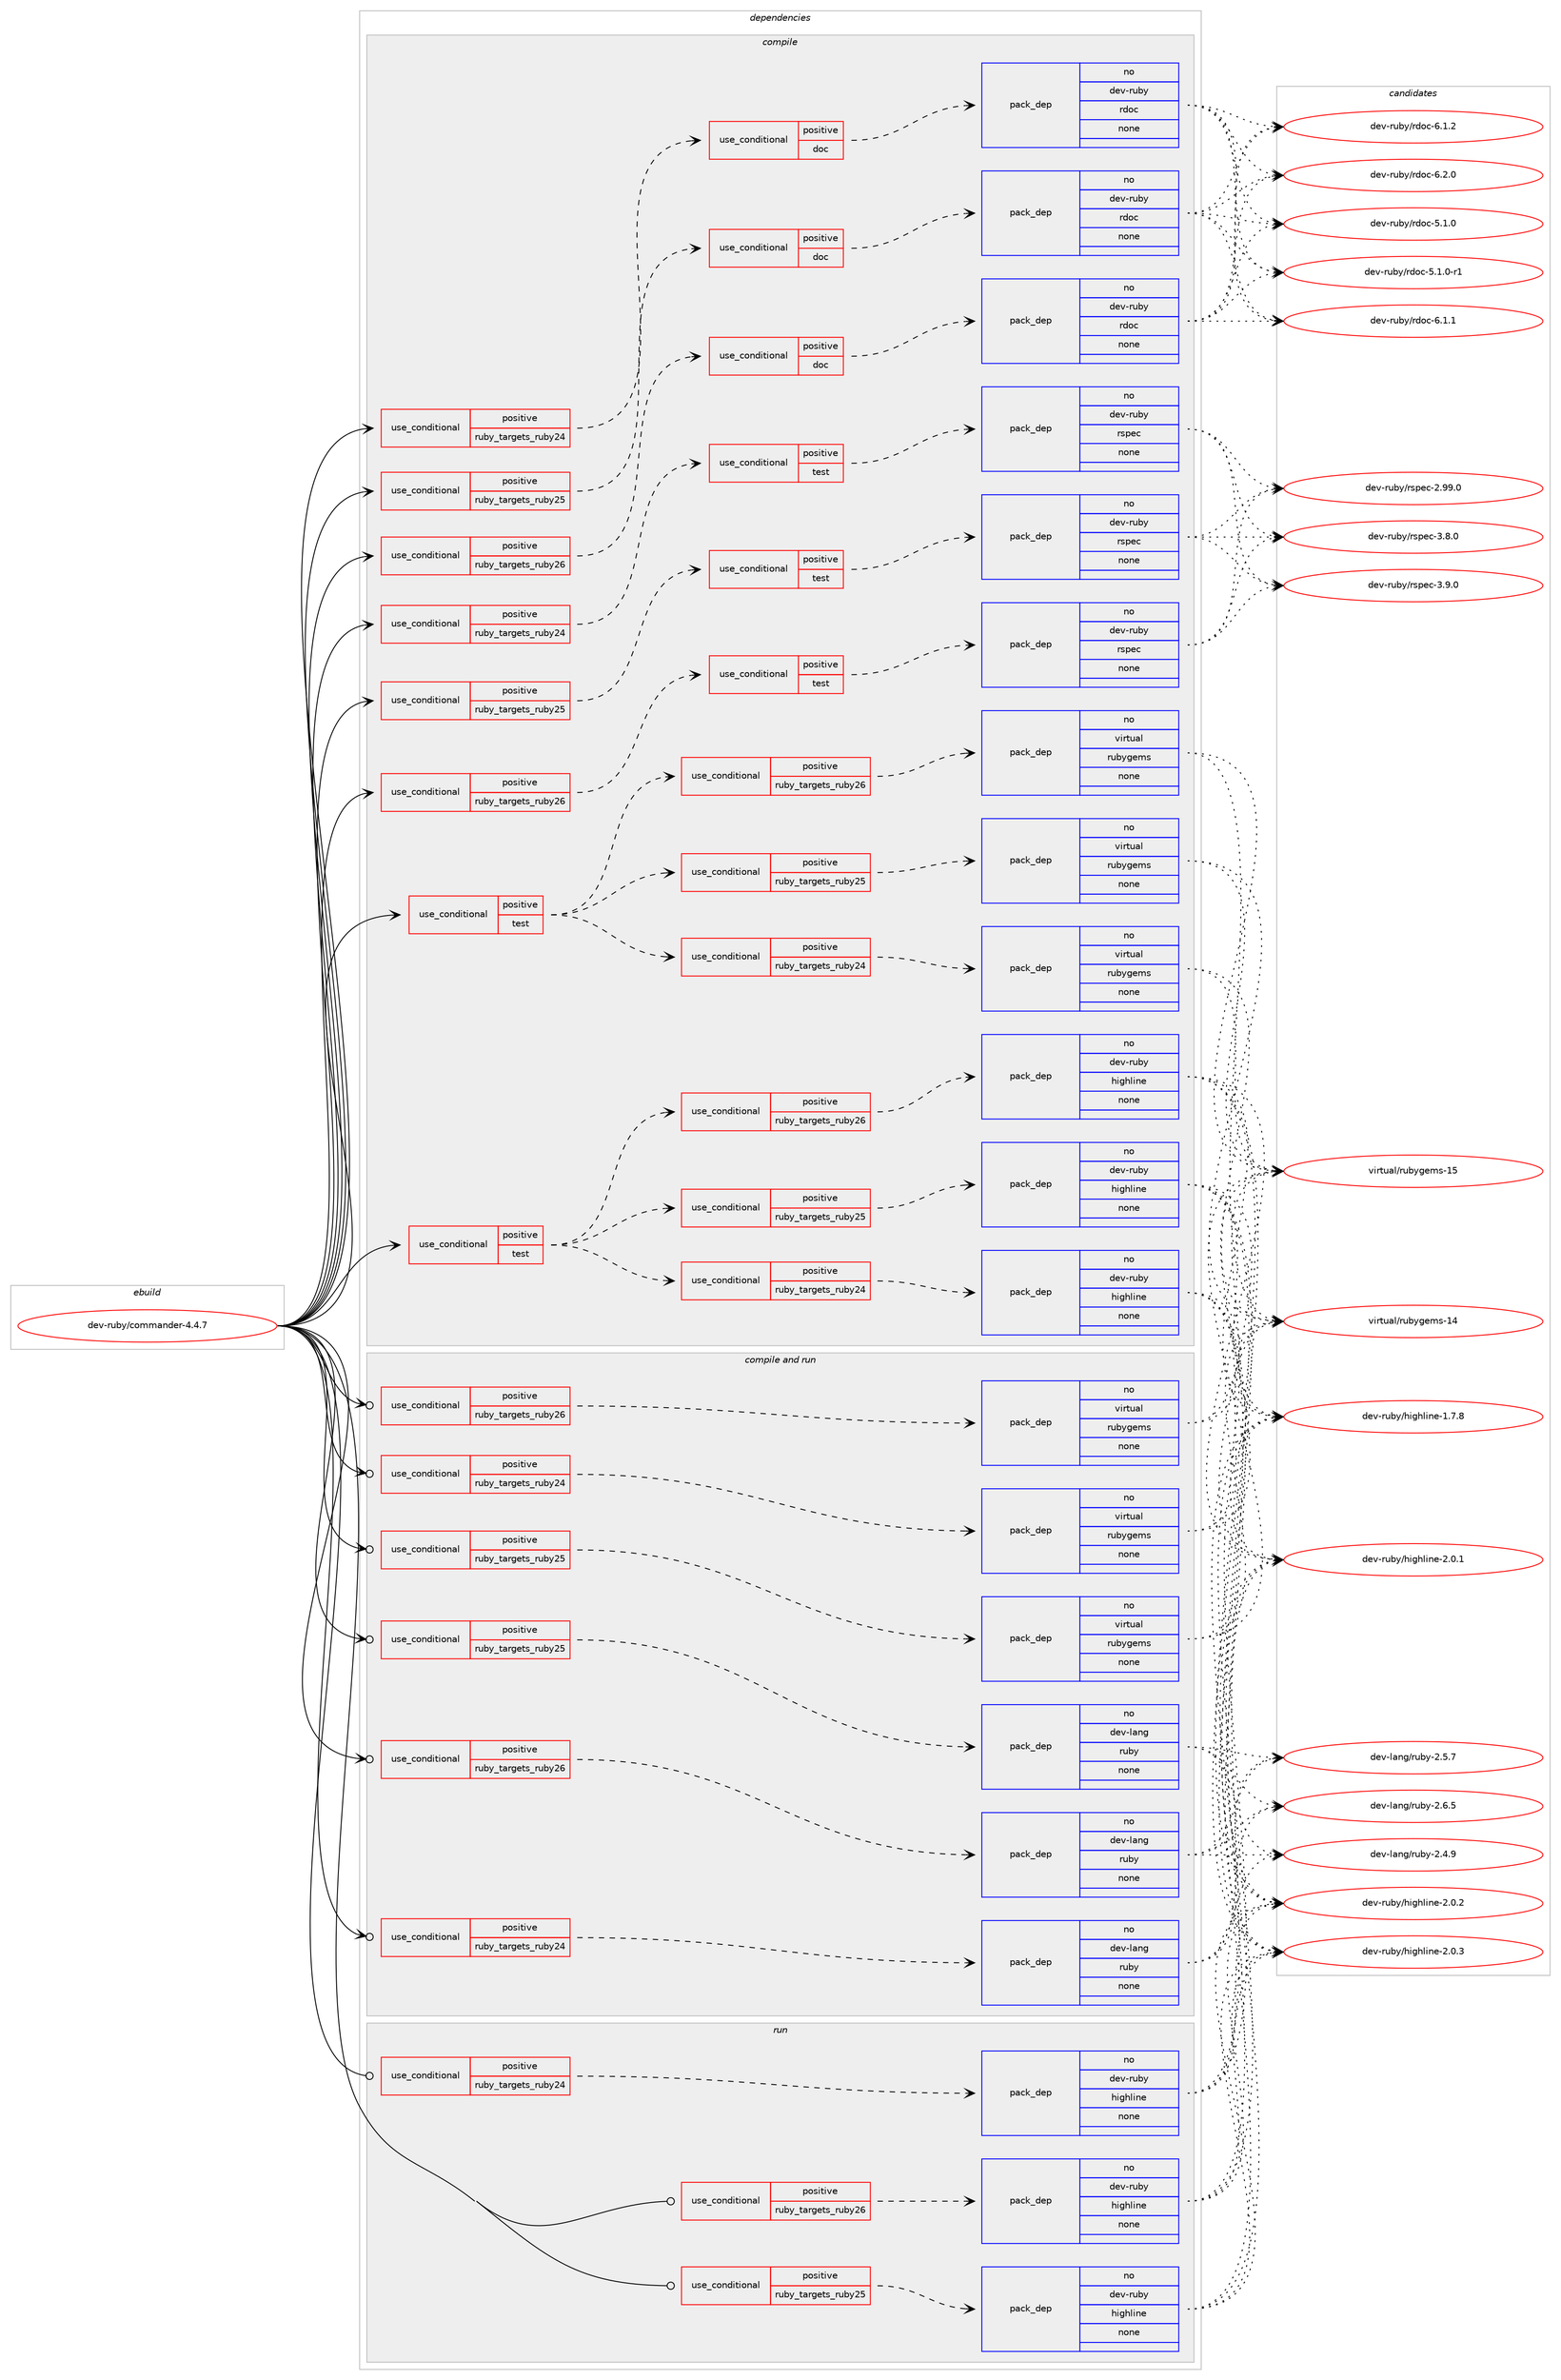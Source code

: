 digraph prolog {

# *************
# Graph options
# *************

newrank=true;
concentrate=true;
compound=true;
graph [rankdir=LR,fontname=Helvetica,fontsize=10,ranksep=1.5];#, ranksep=2.5, nodesep=0.2];
edge  [arrowhead=vee];
node  [fontname=Helvetica,fontsize=10];

# **********
# The ebuild
# **********

subgraph cluster_leftcol {
color=gray;
rank=same;
label=<<i>ebuild</i>>;
id [label="dev-ruby/commander-4.4.7", color=red, width=4, href="../dev-ruby/commander-4.4.7.svg"];
}

# ****************
# The dependencies
# ****************

subgraph cluster_midcol {
color=gray;
label=<<i>dependencies</i>>;
subgraph cluster_compile {
fillcolor="#eeeeee";
style=filled;
label=<<i>compile</i>>;
subgraph cond160617 {
dependency681993 [label=<<TABLE BORDER="0" CELLBORDER="1" CELLSPACING="0" CELLPADDING="4"><TR><TD ROWSPAN="3" CELLPADDING="10">use_conditional</TD></TR><TR><TD>positive</TD></TR><TR><TD>ruby_targets_ruby24</TD></TR></TABLE>>, shape=none, color=red];
subgraph cond160618 {
dependency681994 [label=<<TABLE BORDER="0" CELLBORDER="1" CELLSPACING="0" CELLPADDING="4"><TR><TD ROWSPAN="3" CELLPADDING="10">use_conditional</TD></TR><TR><TD>positive</TD></TR><TR><TD>doc</TD></TR></TABLE>>, shape=none, color=red];
subgraph pack509410 {
dependency681995 [label=<<TABLE BORDER="0" CELLBORDER="1" CELLSPACING="0" CELLPADDING="4" WIDTH="220"><TR><TD ROWSPAN="6" CELLPADDING="30">pack_dep</TD></TR><TR><TD WIDTH="110">no</TD></TR><TR><TD>dev-ruby</TD></TR><TR><TD>rdoc</TD></TR><TR><TD>none</TD></TR><TR><TD></TD></TR></TABLE>>, shape=none, color=blue];
}
dependency681994:e -> dependency681995:w [weight=20,style="dashed",arrowhead="vee"];
}
dependency681993:e -> dependency681994:w [weight=20,style="dashed",arrowhead="vee"];
}
id:e -> dependency681993:w [weight=20,style="solid",arrowhead="vee"];
subgraph cond160619 {
dependency681996 [label=<<TABLE BORDER="0" CELLBORDER="1" CELLSPACING="0" CELLPADDING="4"><TR><TD ROWSPAN="3" CELLPADDING="10">use_conditional</TD></TR><TR><TD>positive</TD></TR><TR><TD>ruby_targets_ruby24</TD></TR></TABLE>>, shape=none, color=red];
subgraph cond160620 {
dependency681997 [label=<<TABLE BORDER="0" CELLBORDER="1" CELLSPACING="0" CELLPADDING="4"><TR><TD ROWSPAN="3" CELLPADDING="10">use_conditional</TD></TR><TR><TD>positive</TD></TR><TR><TD>test</TD></TR></TABLE>>, shape=none, color=red];
subgraph pack509411 {
dependency681998 [label=<<TABLE BORDER="0" CELLBORDER="1" CELLSPACING="0" CELLPADDING="4" WIDTH="220"><TR><TD ROWSPAN="6" CELLPADDING="30">pack_dep</TD></TR><TR><TD WIDTH="110">no</TD></TR><TR><TD>dev-ruby</TD></TR><TR><TD>rspec</TD></TR><TR><TD>none</TD></TR><TR><TD></TD></TR></TABLE>>, shape=none, color=blue];
}
dependency681997:e -> dependency681998:w [weight=20,style="dashed",arrowhead="vee"];
}
dependency681996:e -> dependency681997:w [weight=20,style="dashed",arrowhead="vee"];
}
id:e -> dependency681996:w [weight=20,style="solid",arrowhead="vee"];
subgraph cond160621 {
dependency681999 [label=<<TABLE BORDER="0" CELLBORDER="1" CELLSPACING="0" CELLPADDING="4"><TR><TD ROWSPAN="3" CELLPADDING="10">use_conditional</TD></TR><TR><TD>positive</TD></TR><TR><TD>ruby_targets_ruby25</TD></TR></TABLE>>, shape=none, color=red];
subgraph cond160622 {
dependency682000 [label=<<TABLE BORDER="0" CELLBORDER="1" CELLSPACING="0" CELLPADDING="4"><TR><TD ROWSPAN="3" CELLPADDING="10">use_conditional</TD></TR><TR><TD>positive</TD></TR><TR><TD>doc</TD></TR></TABLE>>, shape=none, color=red];
subgraph pack509412 {
dependency682001 [label=<<TABLE BORDER="0" CELLBORDER="1" CELLSPACING="0" CELLPADDING="4" WIDTH="220"><TR><TD ROWSPAN="6" CELLPADDING="30">pack_dep</TD></TR><TR><TD WIDTH="110">no</TD></TR><TR><TD>dev-ruby</TD></TR><TR><TD>rdoc</TD></TR><TR><TD>none</TD></TR><TR><TD></TD></TR></TABLE>>, shape=none, color=blue];
}
dependency682000:e -> dependency682001:w [weight=20,style="dashed",arrowhead="vee"];
}
dependency681999:e -> dependency682000:w [weight=20,style="dashed",arrowhead="vee"];
}
id:e -> dependency681999:w [weight=20,style="solid",arrowhead="vee"];
subgraph cond160623 {
dependency682002 [label=<<TABLE BORDER="0" CELLBORDER="1" CELLSPACING="0" CELLPADDING="4"><TR><TD ROWSPAN="3" CELLPADDING="10">use_conditional</TD></TR><TR><TD>positive</TD></TR><TR><TD>ruby_targets_ruby25</TD></TR></TABLE>>, shape=none, color=red];
subgraph cond160624 {
dependency682003 [label=<<TABLE BORDER="0" CELLBORDER="1" CELLSPACING="0" CELLPADDING="4"><TR><TD ROWSPAN="3" CELLPADDING="10">use_conditional</TD></TR><TR><TD>positive</TD></TR><TR><TD>test</TD></TR></TABLE>>, shape=none, color=red];
subgraph pack509413 {
dependency682004 [label=<<TABLE BORDER="0" CELLBORDER="1" CELLSPACING="0" CELLPADDING="4" WIDTH="220"><TR><TD ROWSPAN="6" CELLPADDING="30">pack_dep</TD></TR><TR><TD WIDTH="110">no</TD></TR><TR><TD>dev-ruby</TD></TR><TR><TD>rspec</TD></TR><TR><TD>none</TD></TR><TR><TD></TD></TR></TABLE>>, shape=none, color=blue];
}
dependency682003:e -> dependency682004:w [weight=20,style="dashed",arrowhead="vee"];
}
dependency682002:e -> dependency682003:w [weight=20,style="dashed",arrowhead="vee"];
}
id:e -> dependency682002:w [weight=20,style="solid",arrowhead="vee"];
subgraph cond160625 {
dependency682005 [label=<<TABLE BORDER="0" CELLBORDER="1" CELLSPACING="0" CELLPADDING="4"><TR><TD ROWSPAN="3" CELLPADDING="10">use_conditional</TD></TR><TR><TD>positive</TD></TR><TR><TD>ruby_targets_ruby26</TD></TR></TABLE>>, shape=none, color=red];
subgraph cond160626 {
dependency682006 [label=<<TABLE BORDER="0" CELLBORDER="1" CELLSPACING="0" CELLPADDING="4"><TR><TD ROWSPAN="3" CELLPADDING="10">use_conditional</TD></TR><TR><TD>positive</TD></TR><TR><TD>doc</TD></TR></TABLE>>, shape=none, color=red];
subgraph pack509414 {
dependency682007 [label=<<TABLE BORDER="0" CELLBORDER="1" CELLSPACING="0" CELLPADDING="4" WIDTH="220"><TR><TD ROWSPAN="6" CELLPADDING="30">pack_dep</TD></TR><TR><TD WIDTH="110">no</TD></TR><TR><TD>dev-ruby</TD></TR><TR><TD>rdoc</TD></TR><TR><TD>none</TD></TR><TR><TD></TD></TR></TABLE>>, shape=none, color=blue];
}
dependency682006:e -> dependency682007:w [weight=20,style="dashed",arrowhead="vee"];
}
dependency682005:e -> dependency682006:w [weight=20,style="dashed",arrowhead="vee"];
}
id:e -> dependency682005:w [weight=20,style="solid",arrowhead="vee"];
subgraph cond160627 {
dependency682008 [label=<<TABLE BORDER="0" CELLBORDER="1" CELLSPACING="0" CELLPADDING="4"><TR><TD ROWSPAN="3" CELLPADDING="10">use_conditional</TD></TR><TR><TD>positive</TD></TR><TR><TD>ruby_targets_ruby26</TD></TR></TABLE>>, shape=none, color=red];
subgraph cond160628 {
dependency682009 [label=<<TABLE BORDER="0" CELLBORDER="1" CELLSPACING="0" CELLPADDING="4"><TR><TD ROWSPAN="3" CELLPADDING="10">use_conditional</TD></TR><TR><TD>positive</TD></TR><TR><TD>test</TD></TR></TABLE>>, shape=none, color=red];
subgraph pack509415 {
dependency682010 [label=<<TABLE BORDER="0" CELLBORDER="1" CELLSPACING="0" CELLPADDING="4" WIDTH="220"><TR><TD ROWSPAN="6" CELLPADDING="30">pack_dep</TD></TR><TR><TD WIDTH="110">no</TD></TR><TR><TD>dev-ruby</TD></TR><TR><TD>rspec</TD></TR><TR><TD>none</TD></TR><TR><TD></TD></TR></TABLE>>, shape=none, color=blue];
}
dependency682009:e -> dependency682010:w [weight=20,style="dashed",arrowhead="vee"];
}
dependency682008:e -> dependency682009:w [weight=20,style="dashed",arrowhead="vee"];
}
id:e -> dependency682008:w [weight=20,style="solid",arrowhead="vee"];
subgraph cond160629 {
dependency682011 [label=<<TABLE BORDER="0" CELLBORDER="1" CELLSPACING="0" CELLPADDING="4"><TR><TD ROWSPAN="3" CELLPADDING="10">use_conditional</TD></TR><TR><TD>positive</TD></TR><TR><TD>test</TD></TR></TABLE>>, shape=none, color=red];
subgraph cond160630 {
dependency682012 [label=<<TABLE BORDER="0" CELLBORDER="1" CELLSPACING="0" CELLPADDING="4"><TR><TD ROWSPAN="3" CELLPADDING="10">use_conditional</TD></TR><TR><TD>positive</TD></TR><TR><TD>ruby_targets_ruby24</TD></TR></TABLE>>, shape=none, color=red];
subgraph pack509416 {
dependency682013 [label=<<TABLE BORDER="0" CELLBORDER="1" CELLSPACING="0" CELLPADDING="4" WIDTH="220"><TR><TD ROWSPAN="6" CELLPADDING="30">pack_dep</TD></TR><TR><TD WIDTH="110">no</TD></TR><TR><TD>dev-ruby</TD></TR><TR><TD>highline</TD></TR><TR><TD>none</TD></TR><TR><TD></TD></TR></TABLE>>, shape=none, color=blue];
}
dependency682012:e -> dependency682013:w [weight=20,style="dashed",arrowhead="vee"];
}
dependency682011:e -> dependency682012:w [weight=20,style="dashed",arrowhead="vee"];
subgraph cond160631 {
dependency682014 [label=<<TABLE BORDER="0" CELLBORDER="1" CELLSPACING="0" CELLPADDING="4"><TR><TD ROWSPAN="3" CELLPADDING="10">use_conditional</TD></TR><TR><TD>positive</TD></TR><TR><TD>ruby_targets_ruby25</TD></TR></TABLE>>, shape=none, color=red];
subgraph pack509417 {
dependency682015 [label=<<TABLE BORDER="0" CELLBORDER="1" CELLSPACING="0" CELLPADDING="4" WIDTH="220"><TR><TD ROWSPAN="6" CELLPADDING="30">pack_dep</TD></TR><TR><TD WIDTH="110">no</TD></TR><TR><TD>dev-ruby</TD></TR><TR><TD>highline</TD></TR><TR><TD>none</TD></TR><TR><TD></TD></TR></TABLE>>, shape=none, color=blue];
}
dependency682014:e -> dependency682015:w [weight=20,style="dashed",arrowhead="vee"];
}
dependency682011:e -> dependency682014:w [weight=20,style="dashed",arrowhead="vee"];
subgraph cond160632 {
dependency682016 [label=<<TABLE BORDER="0" CELLBORDER="1" CELLSPACING="0" CELLPADDING="4"><TR><TD ROWSPAN="3" CELLPADDING="10">use_conditional</TD></TR><TR><TD>positive</TD></TR><TR><TD>ruby_targets_ruby26</TD></TR></TABLE>>, shape=none, color=red];
subgraph pack509418 {
dependency682017 [label=<<TABLE BORDER="0" CELLBORDER="1" CELLSPACING="0" CELLPADDING="4" WIDTH="220"><TR><TD ROWSPAN="6" CELLPADDING="30">pack_dep</TD></TR><TR><TD WIDTH="110">no</TD></TR><TR><TD>dev-ruby</TD></TR><TR><TD>highline</TD></TR><TR><TD>none</TD></TR><TR><TD></TD></TR></TABLE>>, shape=none, color=blue];
}
dependency682016:e -> dependency682017:w [weight=20,style="dashed",arrowhead="vee"];
}
dependency682011:e -> dependency682016:w [weight=20,style="dashed",arrowhead="vee"];
}
id:e -> dependency682011:w [weight=20,style="solid",arrowhead="vee"];
subgraph cond160633 {
dependency682018 [label=<<TABLE BORDER="0" CELLBORDER="1" CELLSPACING="0" CELLPADDING="4"><TR><TD ROWSPAN="3" CELLPADDING="10">use_conditional</TD></TR><TR><TD>positive</TD></TR><TR><TD>test</TD></TR></TABLE>>, shape=none, color=red];
subgraph cond160634 {
dependency682019 [label=<<TABLE BORDER="0" CELLBORDER="1" CELLSPACING="0" CELLPADDING="4"><TR><TD ROWSPAN="3" CELLPADDING="10">use_conditional</TD></TR><TR><TD>positive</TD></TR><TR><TD>ruby_targets_ruby24</TD></TR></TABLE>>, shape=none, color=red];
subgraph pack509419 {
dependency682020 [label=<<TABLE BORDER="0" CELLBORDER="1" CELLSPACING="0" CELLPADDING="4" WIDTH="220"><TR><TD ROWSPAN="6" CELLPADDING="30">pack_dep</TD></TR><TR><TD WIDTH="110">no</TD></TR><TR><TD>virtual</TD></TR><TR><TD>rubygems</TD></TR><TR><TD>none</TD></TR><TR><TD></TD></TR></TABLE>>, shape=none, color=blue];
}
dependency682019:e -> dependency682020:w [weight=20,style="dashed",arrowhead="vee"];
}
dependency682018:e -> dependency682019:w [weight=20,style="dashed",arrowhead="vee"];
subgraph cond160635 {
dependency682021 [label=<<TABLE BORDER="0" CELLBORDER="1" CELLSPACING="0" CELLPADDING="4"><TR><TD ROWSPAN="3" CELLPADDING="10">use_conditional</TD></TR><TR><TD>positive</TD></TR><TR><TD>ruby_targets_ruby25</TD></TR></TABLE>>, shape=none, color=red];
subgraph pack509420 {
dependency682022 [label=<<TABLE BORDER="0" CELLBORDER="1" CELLSPACING="0" CELLPADDING="4" WIDTH="220"><TR><TD ROWSPAN="6" CELLPADDING="30">pack_dep</TD></TR><TR><TD WIDTH="110">no</TD></TR><TR><TD>virtual</TD></TR><TR><TD>rubygems</TD></TR><TR><TD>none</TD></TR><TR><TD></TD></TR></TABLE>>, shape=none, color=blue];
}
dependency682021:e -> dependency682022:w [weight=20,style="dashed",arrowhead="vee"];
}
dependency682018:e -> dependency682021:w [weight=20,style="dashed",arrowhead="vee"];
subgraph cond160636 {
dependency682023 [label=<<TABLE BORDER="0" CELLBORDER="1" CELLSPACING="0" CELLPADDING="4"><TR><TD ROWSPAN="3" CELLPADDING="10">use_conditional</TD></TR><TR><TD>positive</TD></TR><TR><TD>ruby_targets_ruby26</TD></TR></TABLE>>, shape=none, color=red];
subgraph pack509421 {
dependency682024 [label=<<TABLE BORDER="0" CELLBORDER="1" CELLSPACING="0" CELLPADDING="4" WIDTH="220"><TR><TD ROWSPAN="6" CELLPADDING="30">pack_dep</TD></TR><TR><TD WIDTH="110">no</TD></TR><TR><TD>virtual</TD></TR><TR><TD>rubygems</TD></TR><TR><TD>none</TD></TR><TR><TD></TD></TR></TABLE>>, shape=none, color=blue];
}
dependency682023:e -> dependency682024:w [weight=20,style="dashed",arrowhead="vee"];
}
dependency682018:e -> dependency682023:w [weight=20,style="dashed",arrowhead="vee"];
}
id:e -> dependency682018:w [weight=20,style="solid",arrowhead="vee"];
}
subgraph cluster_compileandrun {
fillcolor="#eeeeee";
style=filled;
label=<<i>compile and run</i>>;
subgraph cond160637 {
dependency682025 [label=<<TABLE BORDER="0" CELLBORDER="1" CELLSPACING="0" CELLPADDING="4"><TR><TD ROWSPAN="3" CELLPADDING="10">use_conditional</TD></TR><TR><TD>positive</TD></TR><TR><TD>ruby_targets_ruby24</TD></TR></TABLE>>, shape=none, color=red];
subgraph pack509422 {
dependency682026 [label=<<TABLE BORDER="0" CELLBORDER="1" CELLSPACING="0" CELLPADDING="4" WIDTH="220"><TR><TD ROWSPAN="6" CELLPADDING="30">pack_dep</TD></TR><TR><TD WIDTH="110">no</TD></TR><TR><TD>dev-lang</TD></TR><TR><TD>ruby</TD></TR><TR><TD>none</TD></TR><TR><TD></TD></TR></TABLE>>, shape=none, color=blue];
}
dependency682025:e -> dependency682026:w [weight=20,style="dashed",arrowhead="vee"];
}
id:e -> dependency682025:w [weight=20,style="solid",arrowhead="odotvee"];
subgraph cond160638 {
dependency682027 [label=<<TABLE BORDER="0" CELLBORDER="1" CELLSPACING="0" CELLPADDING="4"><TR><TD ROWSPAN="3" CELLPADDING="10">use_conditional</TD></TR><TR><TD>positive</TD></TR><TR><TD>ruby_targets_ruby24</TD></TR></TABLE>>, shape=none, color=red];
subgraph pack509423 {
dependency682028 [label=<<TABLE BORDER="0" CELLBORDER="1" CELLSPACING="0" CELLPADDING="4" WIDTH="220"><TR><TD ROWSPAN="6" CELLPADDING="30">pack_dep</TD></TR><TR><TD WIDTH="110">no</TD></TR><TR><TD>virtual</TD></TR><TR><TD>rubygems</TD></TR><TR><TD>none</TD></TR><TR><TD></TD></TR></TABLE>>, shape=none, color=blue];
}
dependency682027:e -> dependency682028:w [weight=20,style="dashed",arrowhead="vee"];
}
id:e -> dependency682027:w [weight=20,style="solid",arrowhead="odotvee"];
subgraph cond160639 {
dependency682029 [label=<<TABLE BORDER="0" CELLBORDER="1" CELLSPACING="0" CELLPADDING="4"><TR><TD ROWSPAN="3" CELLPADDING="10">use_conditional</TD></TR><TR><TD>positive</TD></TR><TR><TD>ruby_targets_ruby25</TD></TR></TABLE>>, shape=none, color=red];
subgraph pack509424 {
dependency682030 [label=<<TABLE BORDER="0" CELLBORDER="1" CELLSPACING="0" CELLPADDING="4" WIDTH="220"><TR><TD ROWSPAN="6" CELLPADDING="30">pack_dep</TD></TR><TR><TD WIDTH="110">no</TD></TR><TR><TD>dev-lang</TD></TR><TR><TD>ruby</TD></TR><TR><TD>none</TD></TR><TR><TD></TD></TR></TABLE>>, shape=none, color=blue];
}
dependency682029:e -> dependency682030:w [weight=20,style="dashed",arrowhead="vee"];
}
id:e -> dependency682029:w [weight=20,style="solid",arrowhead="odotvee"];
subgraph cond160640 {
dependency682031 [label=<<TABLE BORDER="0" CELLBORDER="1" CELLSPACING="0" CELLPADDING="4"><TR><TD ROWSPAN="3" CELLPADDING="10">use_conditional</TD></TR><TR><TD>positive</TD></TR><TR><TD>ruby_targets_ruby25</TD></TR></TABLE>>, shape=none, color=red];
subgraph pack509425 {
dependency682032 [label=<<TABLE BORDER="0" CELLBORDER="1" CELLSPACING="0" CELLPADDING="4" WIDTH="220"><TR><TD ROWSPAN="6" CELLPADDING="30">pack_dep</TD></TR><TR><TD WIDTH="110">no</TD></TR><TR><TD>virtual</TD></TR><TR><TD>rubygems</TD></TR><TR><TD>none</TD></TR><TR><TD></TD></TR></TABLE>>, shape=none, color=blue];
}
dependency682031:e -> dependency682032:w [weight=20,style="dashed",arrowhead="vee"];
}
id:e -> dependency682031:w [weight=20,style="solid",arrowhead="odotvee"];
subgraph cond160641 {
dependency682033 [label=<<TABLE BORDER="0" CELLBORDER="1" CELLSPACING="0" CELLPADDING="4"><TR><TD ROWSPAN="3" CELLPADDING="10">use_conditional</TD></TR><TR><TD>positive</TD></TR><TR><TD>ruby_targets_ruby26</TD></TR></TABLE>>, shape=none, color=red];
subgraph pack509426 {
dependency682034 [label=<<TABLE BORDER="0" CELLBORDER="1" CELLSPACING="0" CELLPADDING="4" WIDTH="220"><TR><TD ROWSPAN="6" CELLPADDING="30">pack_dep</TD></TR><TR><TD WIDTH="110">no</TD></TR><TR><TD>dev-lang</TD></TR><TR><TD>ruby</TD></TR><TR><TD>none</TD></TR><TR><TD></TD></TR></TABLE>>, shape=none, color=blue];
}
dependency682033:e -> dependency682034:w [weight=20,style="dashed",arrowhead="vee"];
}
id:e -> dependency682033:w [weight=20,style="solid",arrowhead="odotvee"];
subgraph cond160642 {
dependency682035 [label=<<TABLE BORDER="0" CELLBORDER="1" CELLSPACING="0" CELLPADDING="4"><TR><TD ROWSPAN="3" CELLPADDING="10">use_conditional</TD></TR><TR><TD>positive</TD></TR><TR><TD>ruby_targets_ruby26</TD></TR></TABLE>>, shape=none, color=red];
subgraph pack509427 {
dependency682036 [label=<<TABLE BORDER="0" CELLBORDER="1" CELLSPACING="0" CELLPADDING="4" WIDTH="220"><TR><TD ROWSPAN="6" CELLPADDING="30">pack_dep</TD></TR><TR><TD WIDTH="110">no</TD></TR><TR><TD>virtual</TD></TR><TR><TD>rubygems</TD></TR><TR><TD>none</TD></TR><TR><TD></TD></TR></TABLE>>, shape=none, color=blue];
}
dependency682035:e -> dependency682036:w [weight=20,style="dashed",arrowhead="vee"];
}
id:e -> dependency682035:w [weight=20,style="solid",arrowhead="odotvee"];
}
subgraph cluster_run {
fillcolor="#eeeeee";
style=filled;
label=<<i>run</i>>;
subgraph cond160643 {
dependency682037 [label=<<TABLE BORDER="0" CELLBORDER="1" CELLSPACING="0" CELLPADDING="4"><TR><TD ROWSPAN="3" CELLPADDING="10">use_conditional</TD></TR><TR><TD>positive</TD></TR><TR><TD>ruby_targets_ruby24</TD></TR></TABLE>>, shape=none, color=red];
subgraph pack509428 {
dependency682038 [label=<<TABLE BORDER="0" CELLBORDER="1" CELLSPACING="0" CELLPADDING="4" WIDTH="220"><TR><TD ROWSPAN="6" CELLPADDING="30">pack_dep</TD></TR><TR><TD WIDTH="110">no</TD></TR><TR><TD>dev-ruby</TD></TR><TR><TD>highline</TD></TR><TR><TD>none</TD></TR><TR><TD></TD></TR></TABLE>>, shape=none, color=blue];
}
dependency682037:e -> dependency682038:w [weight=20,style="dashed",arrowhead="vee"];
}
id:e -> dependency682037:w [weight=20,style="solid",arrowhead="odot"];
subgraph cond160644 {
dependency682039 [label=<<TABLE BORDER="0" CELLBORDER="1" CELLSPACING="0" CELLPADDING="4"><TR><TD ROWSPAN="3" CELLPADDING="10">use_conditional</TD></TR><TR><TD>positive</TD></TR><TR><TD>ruby_targets_ruby25</TD></TR></TABLE>>, shape=none, color=red];
subgraph pack509429 {
dependency682040 [label=<<TABLE BORDER="0" CELLBORDER="1" CELLSPACING="0" CELLPADDING="4" WIDTH="220"><TR><TD ROWSPAN="6" CELLPADDING="30">pack_dep</TD></TR><TR><TD WIDTH="110">no</TD></TR><TR><TD>dev-ruby</TD></TR><TR><TD>highline</TD></TR><TR><TD>none</TD></TR><TR><TD></TD></TR></TABLE>>, shape=none, color=blue];
}
dependency682039:e -> dependency682040:w [weight=20,style="dashed",arrowhead="vee"];
}
id:e -> dependency682039:w [weight=20,style="solid",arrowhead="odot"];
subgraph cond160645 {
dependency682041 [label=<<TABLE BORDER="0" CELLBORDER="1" CELLSPACING="0" CELLPADDING="4"><TR><TD ROWSPAN="3" CELLPADDING="10">use_conditional</TD></TR><TR><TD>positive</TD></TR><TR><TD>ruby_targets_ruby26</TD></TR></TABLE>>, shape=none, color=red];
subgraph pack509430 {
dependency682042 [label=<<TABLE BORDER="0" CELLBORDER="1" CELLSPACING="0" CELLPADDING="4" WIDTH="220"><TR><TD ROWSPAN="6" CELLPADDING="30">pack_dep</TD></TR><TR><TD WIDTH="110">no</TD></TR><TR><TD>dev-ruby</TD></TR><TR><TD>highline</TD></TR><TR><TD>none</TD></TR><TR><TD></TD></TR></TABLE>>, shape=none, color=blue];
}
dependency682041:e -> dependency682042:w [weight=20,style="dashed",arrowhead="vee"];
}
id:e -> dependency682041:w [weight=20,style="solid",arrowhead="odot"];
}
}

# **************
# The candidates
# **************

subgraph cluster_choices {
rank=same;
color=gray;
label=<<i>candidates</i>>;

subgraph choice509410 {
color=black;
nodesep=1;
choice10010111845114117981214711410011199455346494648 [label="dev-ruby/rdoc-5.1.0", color=red, width=4,href="../dev-ruby/rdoc-5.1.0.svg"];
choice100101118451141179812147114100111994553464946484511449 [label="dev-ruby/rdoc-5.1.0-r1", color=red, width=4,href="../dev-ruby/rdoc-5.1.0-r1.svg"];
choice10010111845114117981214711410011199455446494649 [label="dev-ruby/rdoc-6.1.1", color=red, width=4,href="../dev-ruby/rdoc-6.1.1.svg"];
choice10010111845114117981214711410011199455446494650 [label="dev-ruby/rdoc-6.1.2", color=red, width=4,href="../dev-ruby/rdoc-6.1.2.svg"];
choice10010111845114117981214711410011199455446504648 [label="dev-ruby/rdoc-6.2.0", color=red, width=4,href="../dev-ruby/rdoc-6.2.0.svg"];
dependency681995:e -> choice10010111845114117981214711410011199455346494648:w [style=dotted,weight="100"];
dependency681995:e -> choice100101118451141179812147114100111994553464946484511449:w [style=dotted,weight="100"];
dependency681995:e -> choice10010111845114117981214711410011199455446494649:w [style=dotted,weight="100"];
dependency681995:e -> choice10010111845114117981214711410011199455446494650:w [style=dotted,weight="100"];
dependency681995:e -> choice10010111845114117981214711410011199455446504648:w [style=dotted,weight="100"];
}
subgraph choice509411 {
color=black;
nodesep=1;
choice1001011184511411798121471141151121019945504657574648 [label="dev-ruby/rspec-2.99.0", color=red, width=4,href="../dev-ruby/rspec-2.99.0.svg"];
choice10010111845114117981214711411511210199455146564648 [label="dev-ruby/rspec-3.8.0", color=red, width=4,href="../dev-ruby/rspec-3.8.0.svg"];
choice10010111845114117981214711411511210199455146574648 [label="dev-ruby/rspec-3.9.0", color=red, width=4,href="../dev-ruby/rspec-3.9.0.svg"];
dependency681998:e -> choice1001011184511411798121471141151121019945504657574648:w [style=dotted,weight="100"];
dependency681998:e -> choice10010111845114117981214711411511210199455146564648:w [style=dotted,weight="100"];
dependency681998:e -> choice10010111845114117981214711411511210199455146574648:w [style=dotted,weight="100"];
}
subgraph choice509412 {
color=black;
nodesep=1;
choice10010111845114117981214711410011199455346494648 [label="dev-ruby/rdoc-5.1.0", color=red, width=4,href="../dev-ruby/rdoc-5.1.0.svg"];
choice100101118451141179812147114100111994553464946484511449 [label="dev-ruby/rdoc-5.1.0-r1", color=red, width=4,href="../dev-ruby/rdoc-5.1.0-r1.svg"];
choice10010111845114117981214711410011199455446494649 [label="dev-ruby/rdoc-6.1.1", color=red, width=4,href="../dev-ruby/rdoc-6.1.1.svg"];
choice10010111845114117981214711410011199455446494650 [label="dev-ruby/rdoc-6.1.2", color=red, width=4,href="../dev-ruby/rdoc-6.1.2.svg"];
choice10010111845114117981214711410011199455446504648 [label="dev-ruby/rdoc-6.2.0", color=red, width=4,href="../dev-ruby/rdoc-6.2.0.svg"];
dependency682001:e -> choice10010111845114117981214711410011199455346494648:w [style=dotted,weight="100"];
dependency682001:e -> choice100101118451141179812147114100111994553464946484511449:w [style=dotted,weight="100"];
dependency682001:e -> choice10010111845114117981214711410011199455446494649:w [style=dotted,weight="100"];
dependency682001:e -> choice10010111845114117981214711410011199455446494650:w [style=dotted,weight="100"];
dependency682001:e -> choice10010111845114117981214711410011199455446504648:w [style=dotted,weight="100"];
}
subgraph choice509413 {
color=black;
nodesep=1;
choice1001011184511411798121471141151121019945504657574648 [label="dev-ruby/rspec-2.99.0", color=red, width=4,href="../dev-ruby/rspec-2.99.0.svg"];
choice10010111845114117981214711411511210199455146564648 [label="dev-ruby/rspec-3.8.0", color=red, width=4,href="../dev-ruby/rspec-3.8.0.svg"];
choice10010111845114117981214711411511210199455146574648 [label="dev-ruby/rspec-3.9.0", color=red, width=4,href="../dev-ruby/rspec-3.9.0.svg"];
dependency682004:e -> choice1001011184511411798121471141151121019945504657574648:w [style=dotted,weight="100"];
dependency682004:e -> choice10010111845114117981214711411511210199455146564648:w [style=dotted,weight="100"];
dependency682004:e -> choice10010111845114117981214711411511210199455146574648:w [style=dotted,weight="100"];
}
subgraph choice509414 {
color=black;
nodesep=1;
choice10010111845114117981214711410011199455346494648 [label="dev-ruby/rdoc-5.1.0", color=red, width=4,href="../dev-ruby/rdoc-5.1.0.svg"];
choice100101118451141179812147114100111994553464946484511449 [label="dev-ruby/rdoc-5.1.0-r1", color=red, width=4,href="../dev-ruby/rdoc-5.1.0-r1.svg"];
choice10010111845114117981214711410011199455446494649 [label="dev-ruby/rdoc-6.1.1", color=red, width=4,href="../dev-ruby/rdoc-6.1.1.svg"];
choice10010111845114117981214711410011199455446494650 [label="dev-ruby/rdoc-6.1.2", color=red, width=4,href="../dev-ruby/rdoc-6.1.2.svg"];
choice10010111845114117981214711410011199455446504648 [label="dev-ruby/rdoc-6.2.0", color=red, width=4,href="../dev-ruby/rdoc-6.2.0.svg"];
dependency682007:e -> choice10010111845114117981214711410011199455346494648:w [style=dotted,weight="100"];
dependency682007:e -> choice100101118451141179812147114100111994553464946484511449:w [style=dotted,weight="100"];
dependency682007:e -> choice10010111845114117981214711410011199455446494649:w [style=dotted,weight="100"];
dependency682007:e -> choice10010111845114117981214711410011199455446494650:w [style=dotted,weight="100"];
dependency682007:e -> choice10010111845114117981214711410011199455446504648:w [style=dotted,weight="100"];
}
subgraph choice509415 {
color=black;
nodesep=1;
choice1001011184511411798121471141151121019945504657574648 [label="dev-ruby/rspec-2.99.0", color=red, width=4,href="../dev-ruby/rspec-2.99.0.svg"];
choice10010111845114117981214711411511210199455146564648 [label="dev-ruby/rspec-3.8.0", color=red, width=4,href="../dev-ruby/rspec-3.8.0.svg"];
choice10010111845114117981214711411511210199455146574648 [label="dev-ruby/rspec-3.9.0", color=red, width=4,href="../dev-ruby/rspec-3.9.0.svg"];
dependency682010:e -> choice1001011184511411798121471141151121019945504657574648:w [style=dotted,weight="100"];
dependency682010:e -> choice10010111845114117981214711411511210199455146564648:w [style=dotted,weight="100"];
dependency682010:e -> choice10010111845114117981214711411511210199455146574648:w [style=dotted,weight="100"];
}
subgraph choice509416 {
color=black;
nodesep=1;
choice100101118451141179812147104105103104108105110101454946554656 [label="dev-ruby/highline-1.7.8", color=red, width=4,href="../dev-ruby/highline-1.7.8.svg"];
choice100101118451141179812147104105103104108105110101455046484649 [label="dev-ruby/highline-2.0.1", color=red, width=4,href="../dev-ruby/highline-2.0.1.svg"];
choice100101118451141179812147104105103104108105110101455046484650 [label="dev-ruby/highline-2.0.2", color=red, width=4,href="../dev-ruby/highline-2.0.2.svg"];
choice100101118451141179812147104105103104108105110101455046484651 [label="dev-ruby/highline-2.0.3", color=red, width=4,href="../dev-ruby/highline-2.0.3.svg"];
dependency682013:e -> choice100101118451141179812147104105103104108105110101454946554656:w [style=dotted,weight="100"];
dependency682013:e -> choice100101118451141179812147104105103104108105110101455046484649:w [style=dotted,weight="100"];
dependency682013:e -> choice100101118451141179812147104105103104108105110101455046484650:w [style=dotted,weight="100"];
dependency682013:e -> choice100101118451141179812147104105103104108105110101455046484651:w [style=dotted,weight="100"];
}
subgraph choice509417 {
color=black;
nodesep=1;
choice100101118451141179812147104105103104108105110101454946554656 [label="dev-ruby/highline-1.7.8", color=red, width=4,href="../dev-ruby/highline-1.7.8.svg"];
choice100101118451141179812147104105103104108105110101455046484649 [label="dev-ruby/highline-2.0.1", color=red, width=4,href="../dev-ruby/highline-2.0.1.svg"];
choice100101118451141179812147104105103104108105110101455046484650 [label="dev-ruby/highline-2.0.2", color=red, width=4,href="../dev-ruby/highline-2.0.2.svg"];
choice100101118451141179812147104105103104108105110101455046484651 [label="dev-ruby/highline-2.0.3", color=red, width=4,href="../dev-ruby/highline-2.0.3.svg"];
dependency682015:e -> choice100101118451141179812147104105103104108105110101454946554656:w [style=dotted,weight="100"];
dependency682015:e -> choice100101118451141179812147104105103104108105110101455046484649:w [style=dotted,weight="100"];
dependency682015:e -> choice100101118451141179812147104105103104108105110101455046484650:w [style=dotted,weight="100"];
dependency682015:e -> choice100101118451141179812147104105103104108105110101455046484651:w [style=dotted,weight="100"];
}
subgraph choice509418 {
color=black;
nodesep=1;
choice100101118451141179812147104105103104108105110101454946554656 [label="dev-ruby/highline-1.7.8", color=red, width=4,href="../dev-ruby/highline-1.7.8.svg"];
choice100101118451141179812147104105103104108105110101455046484649 [label="dev-ruby/highline-2.0.1", color=red, width=4,href="../dev-ruby/highline-2.0.1.svg"];
choice100101118451141179812147104105103104108105110101455046484650 [label="dev-ruby/highline-2.0.2", color=red, width=4,href="../dev-ruby/highline-2.0.2.svg"];
choice100101118451141179812147104105103104108105110101455046484651 [label="dev-ruby/highline-2.0.3", color=red, width=4,href="../dev-ruby/highline-2.0.3.svg"];
dependency682017:e -> choice100101118451141179812147104105103104108105110101454946554656:w [style=dotted,weight="100"];
dependency682017:e -> choice100101118451141179812147104105103104108105110101455046484649:w [style=dotted,weight="100"];
dependency682017:e -> choice100101118451141179812147104105103104108105110101455046484650:w [style=dotted,weight="100"];
dependency682017:e -> choice100101118451141179812147104105103104108105110101455046484651:w [style=dotted,weight="100"];
}
subgraph choice509419 {
color=black;
nodesep=1;
choice118105114116117971084711411798121103101109115454952 [label="virtual/rubygems-14", color=red, width=4,href="../virtual/rubygems-14.svg"];
choice118105114116117971084711411798121103101109115454953 [label="virtual/rubygems-15", color=red, width=4,href="../virtual/rubygems-15.svg"];
dependency682020:e -> choice118105114116117971084711411798121103101109115454952:w [style=dotted,weight="100"];
dependency682020:e -> choice118105114116117971084711411798121103101109115454953:w [style=dotted,weight="100"];
}
subgraph choice509420 {
color=black;
nodesep=1;
choice118105114116117971084711411798121103101109115454952 [label="virtual/rubygems-14", color=red, width=4,href="../virtual/rubygems-14.svg"];
choice118105114116117971084711411798121103101109115454953 [label="virtual/rubygems-15", color=red, width=4,href="../virtual/rubygems-15.svg"];
dependency682022:e -> choice118105114116117971084711411798121103101109115454952:w [style=dotted,weight="100"];
dependency682022:e -> choice118105114116117971084711411798121103101109115454953:w [style=dotted,weight="100"];
}
subgraph choice509421 {
color=black;
nodesep=1;
choice118105114116117971084711411798121103101109115454952 [label="virtual/rubygems-14", color=red, width=4,href="../virtual/rubygems-14.svg"];
choice118105114116117971084711411798121103101109115454953 [label="virtual/rubygems-15", color=red, width=4,href="../virtual/rubygems-15.svg"];
dependency682024:e -> choice118105114116117971084711411798121103101109115454952:w [style=dotted,weight="100"];
dependency682024:e -> choice118105114116117971084711411798121103101109115454953:w [style=dotted,weight="100"];
}
subgraph choice509422 {
color=black;
nodesep=1;
choice10010111845108971101034711411798121455046524657 [label="dev-lang/ruby-2.4.9", color=red, width=4,href="../dev-lang/ruby-2.4.9.svg"];
choice10010111845108971101034711411798121455046534655 [label="dev-lang/ruby-2.5.7", color=red, width=4,href="../dev-lang/ruby-2.5.7.svg"];
choice10010111845108971101034711411798121455046544653 [label="dev-lang/ruby-2.6.5", color=red, width=4,href="../dev-lang/ruby-2.6.5.svg"];
dependency682026:e -> choice10010111845108971101034711411798121455046524657:w [style=dotted,weight="100"];
dependency682026:e -> choice10010111845108971101034711411798121455046534655:w [style=dotted,weight="100"];
dependency682026:e -> choice10010111845108971101034711411798121455046544653:w [style=dotted,weight="100"];
}
subgraph choice509423 {
color=black;
nodesep=1;
choice118105114116117971084711411798121103101109115454952 [label="virtual/rubygems-14", color=red, width=4,href="../virtual/rubygems-14.svg"];
choice118105114116117971084711411798121103101109115454953 [label="virtual/rubygems-15", color=red, width=4,href="../virtual/rubygems-15.svg"];
dependency682028:e -> choice118105114116117971084711411798121103101109115454952:w [style=dotted,weight="100"];
dependency682028:e -> choice118105114116117971084711411798121103101109115454953:w [style=dotted,weight="100"];
}
subgraph choice509424 {
color=black;
nodesep=1;
choice10010111845108971101034711411798121455046524657 [label="dev-lang/ruby-2.4.9", color=red, width=4,href="../dev-lang/ruby-2.4.9.svg"];
choice10010111845108971101034711411798121455046534655 [label="dev-lang/ruby-2.5.7", color=red, width=4,href="../dev-lang/ruby-2.5.7.svg"];
choice10010111845108971101034711411798121455046544653 [label="dev-lang/ruby-2.6.5", color=red, width=4,href="../dev-lang/ruby-2.6.5.svg"];
dependency682030:e -> choice10010111845108971101034711411798121455046524657:w [style=dotted,weight="100"];
dependency682030:e -> choice10010111845108971101034711411798121455046534655:w [style=dotted,weight="100"];
dependency682030:e -> choice10010111845108971101034711411798121455046544653:w [style=dotted,weight="100"];
}
subgraph choice509425 {
color=black;
nodesep=1;
choice118105114116117971084711411798121103101109115454952 [label="virtual/rubygems-14", color=red, width=4,href="../virtual/rubygems-14.svg"];
choice118105114116117971084711411798121103101109115454953 [label="virtual/rubygems-15", color=red, width=4,href="../virtual/rubygems-15.svg"];
dependency682032:e -> choice118105114116117971084711411798121103101109115454952:w [style=dotted,weight="100"];
dependency682032:e -> choice118105114116117971084711411798121103101109115454953:w [style=dotted,weight="100"];
}
subgraph choice509426 {
color=black;
nodesep=1;
choice10010111845108971101034711411798121455046524657 [label="dev-lang/ruby-2.4.9", color=red, width=4,href="../dev-lang/ruby-2.4.9.svg"];
choice10010111845108971101034711411798121455046534655 [label="dev-lang/ruby-2.5.7", color=red, width=4,href="../dev-lang/ruby-2.5.7.svg"];
choice10010111845108971101034711411798121455046544653 [label="dev-lang/ruby-2.6.5", color=red, width=4,href="../dev-lang/ruby-2.6.5.svg"];
dependency682034:e -> choice10010111845108971101034711411798121455046524657:w [style=dotted,weight="100"];
dependency682034:e -> choice10010111845108971101034711411798121455046534655:w [style=dotted,weight="100"];
dependency682034:e -> choice10010111845108971101034711411798121455046544653:w [style=dotted,weight="100"];
}
subgraph choice509427 {
color=black;
nodesep=1;
choice118105114116117971084711411798121103101109115454952 [label="virtual/rubygems-14", color=red, width=4,href="../virtual/rubygems-14.svg"];
choice118105114116117971084711411798121103101109115454953 [label="virtual/rubygems-15", color=red, width=4,href="../virtual/rubygems-15.svg"];
dependency682036:e -> choice118105114116117971084711411798121103101109115454952:w [style=dotted,weight="100"];
dependency682036:e -> choice118105114116117971084711411798121103101109115454953:w [style=dotted,weight="100"];
}
subgraph choice509428 {
color=black;
nodesep=1;
choice100101118451141179812147104105103104108105110101454946554656 [label="dev-ruby/highline-1.7.8", color=red, width=4,href="../dev-ruby/highline-1.7.8.svg"];
choice100101118451141179812147104105103104108105110101455046484649 [label="dev-ruby/highline-2.0.1", color=red, width=4,href="../dev-ruby/highline-2.0.1.svg"];
choice100101118451141179812147104105103104108105110101455046484650 [label="dev-ruby/highline-2.0.2", color=red, width=4,href="../dev-ruby/highline-2.0.2.svg"];
choice100101118451141179812147104105103104108105110101455046484651 [label="dev-ruby/highline-2.0.3", color=red, width=4,href="../dev-ruby/highline-2.0.3.svg"];
dependency682038:e -> choice100101118451141179812147104105103104108105110101454946554656:w [style=dotted,weight="100"];
dependency682038:e -> choice100101118451141179812147104105103104108105110101455046484649:w [style=dotted,weight="100"];
dependency682038:e -> choice100101118451141179812147104105103104108105110101455046484650:w [style=dotted,weight="100"];
dependency682038:e -> choice100101118451141179812147104105103104108105110101455046484651:w [style=dotted,weight="100"];
}
subgraph choice509429 {
color=black;
nodesep=1;
choice100101118451141179812147104105103104108105110101454946554656 [label="dev-ruby/highline-1.7.8", color=red, width=4,href="../dev-ruby/highline-1.7.8.svg"];
choice100101118451141179812147104105103104108105110101455046484649 [label="dev-ruby/highline-2.0.1", color=red, width=4,href="../dev-ruby/highline-2.0.1.svg"];
choice100101118451141179812147104105103104108105110101455046484650 [label="dev-ruby/highline-2.0.2", color=red, width=4,href="../dev-ruby/highline-2.0.2.svg"];
choice100101118451141179812147104105103104108105110101455046484651 [label="dev-ruby/highline-2.0.3", color=red, width=4,href="../dev-ruby/highline-2.0.3.svg"];
dependency682040:e -> choice100101118451141179812147104105103104108105110101454946554656:w [style=dotted,weight="100"];
dependency682040:e -> choice100101118451141179812147104105103104108105110101455046484649:w [style=dotted,weight="100"];
dependency682040:e -> choice100101118451141179812147104105103104108105110101455046484650:w [style=dotted,weight="100"];
dependency682040:e -> choice100101118451141179812147104105103104108105110101455046484651:w [style=dotted,weight="100"];
}
subgraph choice509430 {
color=black;
nodesep=1;
choice100101118451141179812147104105103104108105110101454946554656 [label="dev-ruby/highline-1.7.8", color=red, width=4,href="../dev-ruby/highline-1.7.8.svg"];
choice100101118451141179812147104105103104108105110101455046484649 [label="dev-ruby/highline-2.0.1", color=red, width=4,href="../dev-ruby/highline-2.0.1.svg"];
choice100101118451141179812147104105103104108105110101455046484650 [label="dev-ruby/highline-2.0.2", color=red, width=4,href="../dev-ruby/highline-2.0.2.svg"];
choice100101118451141179812147104105103104108105110101455046484651 [label="dev-ruby/highline-2.0.3", color=red, width=4,href="../dev-ruby/highline-2.0.3.svg"];
dependency682042:e -> choice100101118451141179812147104105103104108105110101454946554656:w [style=dotted,weight="100"];
dependency682042:e -> choice100101118451141179812147104105103104108105110101455046484649:w [style=dotted,weight="100"];
dependency682042:e -> choice100101118451141179812147104105103104108105110101455046484650:w [style=dotted,weight="100"];
dependency682042:e -> choice100101118451141179812147104105103104108105110101455046484651:w [style=dotted,weight="100"];
}
}

}
